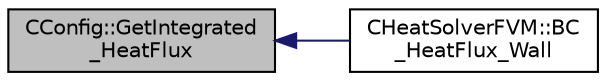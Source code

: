 digraph "CConfig::GetIntegrated_HeatFlux"
{
  edge [fontname="Helvetica",fontsize="10",labelfontname="Helvetica",labelfontsize="10"];
  node [fontname="Helvetica",fontsize="10",shape=record];
  rankdir="LR";
  Node4386 [label="CConfig::GetIntegrated\l_HeatFlux",height=0.2,width=0.4,color="black", fillcolor="grey75", style="filled", fontcolor="black"];
  Node4386 -> Node4387 [dir="back",color="midnightblue",fontsize="10",style="solid",fontname="Helvetica"];
  Node4387 [label="CHeatSolverFVM::BC\l_HeatFlux_Wall",height=0.2,width=0.4,color="black", fillcolor="white", style="filled",URL="$class_c_heat_solver_f_v_m.html#ae37f2deac6090f973d605975790f32f1",tooltip="Impose a constant heat-flux condition at the wall. "];
}
